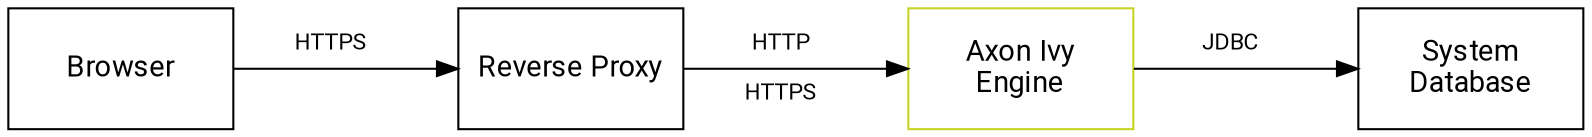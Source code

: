digraph overview {  
  layout=neato;
  node [shape=box, fontname="Roboto,Helvetica Neue,Arial,sans-serif", margin=0, fixedsize="true"]; 
  
  /* nodes */
  browser [label="Browser"             pos="0,2.5!", height="0.8", width="1.5"];
  reverseproxy [label="Reverse Proxy", pos="3,2.5!", height="0.8", width="1.5"];  
  engine [label="Axon Ivy\nEngine",    pos="6,2.5!", height="0.8", width="1.5", color="#C7D426", fontcolor="black"];   
  systemdb [label="System\nDatabase"   pos="9,2.5!", height="0.8", width="1.5"]

  /* edges */
  browser -> reverseproxy;
  reverseproxy -> engine;
  engine -> systemdb;

  /* edge labels */
  browser_reverseproxy [label="HTTPS\n \n ",   pos="1.4,2.5!", shape=none, fillcolor=none, fontsize=11];
  reverseproxy_engine [label="HTTP\n \nHTTPS", pos="4.4,2.5!", shape=none, fillcolor=none, fontsize=11];
  engine_systemdb [label="JDBC\n \n ",         pos="7.4,2.5!", shape=none, fillcolor=none, fontsize=11];
}
